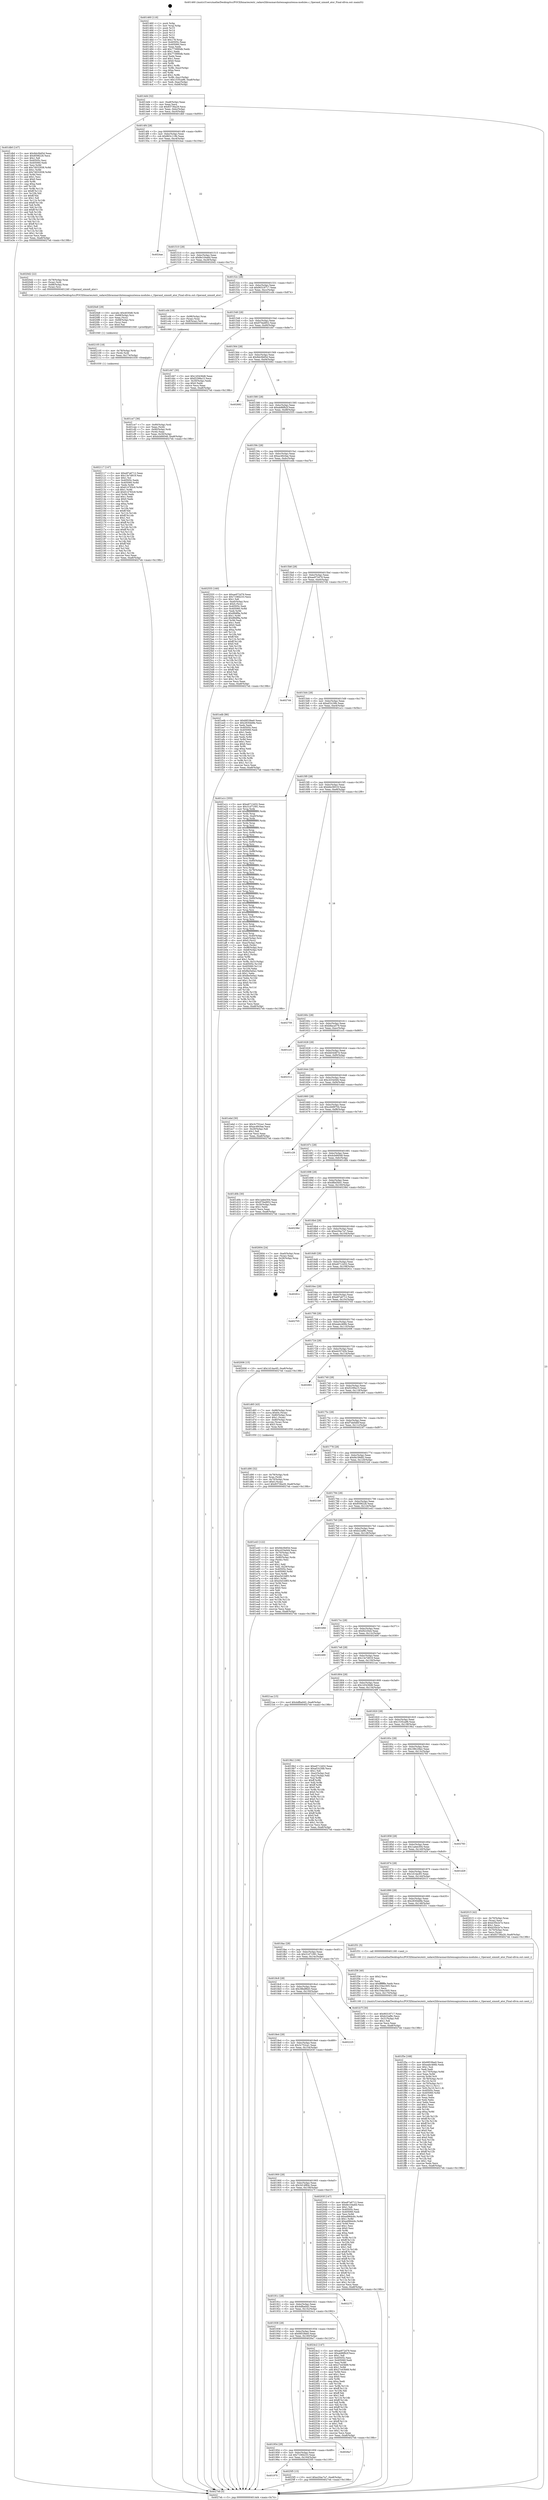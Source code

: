 digraph "0x401460" {
  label = "0x401460 (/mnt/c/Users/mathe/Desktop/tcc/POCII/binaries/extr_radare2librasmarchxtensagnuxtensa-modules.c_Operand_uimm6_ator_Final-ollvm.out::main(0))"
  labelloc = "t"
  node[shape=record]

  Entry [label="",width=0.3,height=0.3,shape=circle,fillcolor=black,style=filled]
  "0x4014d4" [label="{
     0x4014d4 [32]\l
     | [instrs]\l
     &nbsp;&nbsp;0x4014d4 \<+6\>: mov -0xa8(%rbp),%eax\l
     &nbsp;&nbsp;0x4014da \<+2\>: mov %eax,%ecx\l
     &nbsp;&nbsp;0x4014dc \<+6\>: sub $0x83736a29,%ecx\l
     &nbsp;&nbsp;0x4014e2 \<+6\>: mov %eax,-0xbc(%rbp)\l
     &nbsp;&nbsp;0x4014e8 \<+6\>: mov %ecx,-0xc0(%rbp)\l
     &nbsp;&nbsp;0x4014ee \<+6\>: je 0000000000401db0 \<main+0x950\>\l
  }"]
  "0x401db0" [label="{
     0x401db0 [147]\l
     | [instrs]\l
     &nbsp;&nbsp;0x401db0 \<+5\>: mov $0x9dc0b65d,%eax\l
     &nbsp;&nbsp;0x401db5 \<+5\>: mov $0x8598226,%ecx\l
     &nbsp;&nbsp;0x401dba \<+2\>: mov $0x1,%dl\l
     &nbsp;&nbsp;0x401dbc \<+7\>: mov 0x40505c,%esi\l
     &nbsp;&nbsp;0x401dc3 \<+7\>: mov 0x405060,%edi\l
     &nbsp;&nbsp;0x401dca \<+3\>: mov %esi,%r8d\l
     &nbsp;&nbsp;0x401dcd \<+7\>: add $0x7d032938,%r8d\l
     &nbsp;&nbsp;0x401dd4 \<+4\>: sub $0x1,%r8d\l
     &nbsp;&nbsp;0x401dd8 \<+7\>: sub $0x7d032938,%r8d\l
     &nbsp;&nbsp;0x401ddf \<+4\>: imul %r8d,%esi\l
     &nbsp;&nbsp;0x401de3 \<+3\>: and $0x1,%esi\l
     &nbsp;&nbsp;0x401de6 \<+3\>: cmp $0x0,%esi\l
     &nbsp;&nbsp;0x401de9 \<+4\>: sete %r9b\l
     &nbsp;&nbsp;0x401ded \<+3\>: cmp $0xa,%edi\l
     &nbsp;&nbsp;0x401df0 \<+4\>: setl %r10b\l
     &nbsp;&nbsp;0x401df4 \<+3\>: mov %r9b,%r11b\l
     &nbsp;&nbsp;0x401df7 \<+4\>: xor $0xff,%r11b\l
     &nbsp;&nbsp;0x401dfb \<+3\>: mov %r10b,%bl\l
     &nbsp;&nbsp;0x401dfe \<+3\>: xor $0xff,%bl\l
     &nbsp;&nbsp;0x401e01 \<+3\>: xor $0x1,%dl\l
     &nbsp;&nbsp;0x401e04 \<+3\>: mov %r11b,%r14b\l
     &nbsp;&nbsp;0x401e07 \<+4\>: and $0xff,%r14b\l
     &nbsp;&nbsp;0x401e0b \<+3\>: and %dl,%r9b\l
     &nbsp;&nbsp;0x401e0e \<+3\>: mov %bl,%r15b\l
     &nbsp;&nbsp;0x401e11 \<+4\>: and $0xff,%r15b\l
     &nbsp;&nbsp;0x401e15 \<+3\>: and %dl,%r10b\l
     &nbsp;&nbsp;0x401e18 \<+3\>: or %r9b,%r14b\l
     &nbsp;&nbsp;0x401e1b \<+3\>: or %r10b,%r15b\l
     &nbsp;&nbsp;0x401e1e \<+3\>: xor %r15b,%r14b\l
     &nbsp;&nbsp;0x401e21 \<+3\>: or %bl,%r11b\l
     &nbsp;&nbsp;0x401e24 \<+4\>: xor $0xff,%r11b\l
     &nbsp;&nbsp;0x401e28 \<+3\>: or $0x1,%dl\l
     &nbsp;&nbsp;0x401e2b \<+3\>: and %dl,%r11b\l
     &nbsp;&nbsp;0x401e2e \<+3\>: or %r11b,%r14b\l
     &nbsp;&nbsp;0x401e31 \<+4\>: test $0x1,%r14b\l
     &nbsp;&nbsp;0x401e35 \<+3\>: cmovne %ecx,%eax\l
     &nbsp;&nbsp;0x401e38 \<+6\>: mov %eax,-0xa8(%rbp)\l
     &nbsp;&nbsp;0x401e3e \<+5\>: jmp 00000000004027eb \<main+0x138b\>\l
  }"]
  "0x4014f4" [label="{
     0x4014f4 [28]\l
     | [instrs]\l
     &nbsp;&nbsp;0x4014f4 \<+5\>: jmp 00000000004014f9 \<main+0x99\>\l
     &nbsp;&nbsp;0x4014f9 \<+6\>: mov -0xbc(%rbp),%eax\l
     &nbsp;&nbsp;0x4014ff \<+5\>: sub $0x863c119b,%eax\l
     &nbsp;&nbsp;0x401504 \<+6\>: mov %eax,-0xc4(%rbp)\l
     &nbsp;&nbsp;0x40150a \<+6\>: je 00000000004024ae \<main+0x104e\>\l
  }"]
  Exit [label="",width=0.3,height=0.3,shape=circle,fillcolor=black,style=filled,peripheries=2]
  "0x4024ae" [label="{
     0x4024ae\l
  }", style=dashed]
  "0x401510" [label="{
     0x401510 [28]\l
     | [instrs]\l
     &nbsp;&nbsp;0x401510 \<+5\>: jmp 0000000000401515 \<main+0xb5\>\l
     &nbsp;&nbsp;0x401515 \<+6\>: mov -0xbc(%rbp),%eax\l
     &nbsp;&nbsp;0x40151b \<+5\>: sub $0x8e104a6d,%eax\l
     &nbsp;&nbsp;0x401520 \<+6\>: mov %eax,-0xc8(%rbp)\l
     &nbsp;&nbsp;0x401526 \<+6\>: je 00000000004020d2 \<main+0xc72\>\l
  }"]
  "0x401970" [label="{
     0x401970\l
  }", style=dashed]
  "0x4020d2" [label="{
     0x4020d2 [22]\l
     | [instrs]\l
     &nbsp;&nbsp;0x4020d2 \<+4\>: mov -0x78(%rbp),%rax\l
     &nbsp;&nbsp;0x4020d6 \<+3\>: mov (%rax),%rdi\l
     &nbsp;&nbsp;0x4020d9 \<+7\>: mov -0x88(%rbp),%rax\l
     &nbsp;&nbsp;0x4020e0 \<+3\>: mov (%rax),%rsi\l
     &nbsp;&nbsp;0x4020e3 \<+5\>: call 0000000000401240 \<Operand_uimm6_ator\>\l
     | [calls]\l
     &nbsp;&nbsp;0x401240 \{1\} (/mnt/c/Users/mathe/Desktop/tcc/POCII/binaries/extr_radare2librasmarchxtensagnuxtensa-modules.c_Operand_uimm6_ator_Final-ollvm.out::Operand_uimm6_ator)\l
  }"]
  "0x40152c" [label="{
     0x40152c [28]\l
     | [instrs]\l
     &nbsp;&nbsp;0x40152c \<+5\>: jmp 0000000000401531 \<main+0xd1\>\l
     &nbsp;&nbsp;0x401531 \<+6\>: mov -0xbc(%rbp),%eax\l
     &nbsp;&nbsp;0x401537 \<+5\>: sub $0x90318717,%eax\l
     &nbsp;&nbsp;0x40153c \<+6\>: mov %eax,-0xcc(%rbp)\l
     &nbsp;&nbsp;0x401542 \<+6\>: je 0000000000401cd4 \<main+0x874\>\l
  }"]
  "0x4025f5" [label="{
     0x4025f5 [15]\l
     | [instrs]\l
     &nbsp;&nbsp;0x4025f5 \<+10\>: movl $0xe20ac7a7,-0xa8(%rbp)\l
     &nbsp;&nbsp;0x4025ff \<+5\>: jmp 00000000004027eb \<main+0x138b\>\l
  }"]
  "0x401cd4" [label="{
     0x401cd4 [19]\l
     | [instrs]\l
     &nbsp;&nbsp;0x401cd4 \<+7\>: mov -0x98(%rbp),%rax\l
     &nbsp;&nbsp;0x401cdb \<+3\>: mov (%rax),%rax\l
     &nbsp;&nbsp;0x401cde \<+4\>: mov 0x8(%rax),%rdi\l
     &nbsp;&nbsp;0x401ce2 \<+5\>: call 0000000000401060 \<atoi@plt\>\l
     | [calls]\l
     &nbsp;&nbsp;0x401060 \{1\} (unknown)\l
  }"]
  "0x401548" [label="{
     0x401548 [28]\l
     | [instrs]\l
     &nbsp;&nbsp;0x401548 \<+5\>: jmp 000000000040154d \<main+0xed\>\l
     &nbsp;&nbsp;0x40154d \<+6\>: mov -0xbc(%rbp),%eax\l
     &nbsp;&nbsp;0x401553 \<+5\>: sub $0x970ed952,%eax\l
     &nbsp;&nbsp;0x401558 \<+6\>: mov %eax,-0xd0(%rbp)\l
     &nbsp;&nbsp;0x40155e \<+6\>: je 0000000000401d47 \<main+0x8e7\>\l
  }"]
  "0x401954" [label="{
     0x401954 [28]\l
     | [instrs]\l
     &nbsp;&nbsp;0x401954 \<+5\>: jmp 0000000000401959 \<main+0x4f9\>\l
     &nbsp;&nbsp;0x401959 \<+6\>: mov -0xbc(%rbp),%eax\l
     &nbsp;&nbsp;0x40195f \<+5\>: sub $0x71084233,%eax\l
     &nbsp;&nbsp;0x401964 \<+6\>: mov %eax,-0x164(%rbp)\l
     &nbsp;&nbsp;0x40196a \<+6\>: je 00000000004025f5 \<main+0x1195\>\l
  }"]
  "0x401d47" [label="{
     0x401d47 [30]\l
     | [instrs]\l
     &nbsp;&nbsp;0x401d47 \<+5\>: mov $0x145436d6,%eax\l
     &nbsp;&nbsp;0x401d4c \<+5\>: mov $0xf2299a15,%ecx\l
     &nbsp;&nbsp;0x401d51 \<+3\>: mov -0x30(%rbp),%edx\l
     &nbsp;&nbsp;0x401d54 \<+3\>: cmp $0x0,%edx\l
     &nbsp;&nbsp;0x401d57 \<+3\>: cmove %ecx,%eax\l
     &nbsp;&nbsp;0x401d5a \<+6\>: mov %eax,-0xa8(%rbp)\l
     &nbsp;&nbsp;0x401d60 \<+5\>: jmp 00000000004027eb \<main+0x138b\>\l
  }"]
  "0x401564" [label="{
     0x401564 [28]\l
     | [instrs]\l
     &nbsp;&nbsp;0x401564 \<+5\>: jmp 0000000000401569 \<main+0x109\>\l
     &nbsp;&nbsp;0x401569 \<+6\>: mov -0xbc(%rbp),%eax\l
     &nbsp;&nbsp;0x40156f \<+5\>: sub $0x9dc0b65d,%eax\l
     &nbsp;&nbsp;0x401574 \<+6\>: mov %eax,-0xd4(%rbp)\l
     &nbsp;&nbsp;0x40157a \<+6\>: je 0000000000402682 \<main+0x1222\>\l
  }"]
  "0x4026a7" [label="{
     0x4026a7\l
  }", style=dashed]
  "0x402682" [label="{
     0x402682\l
  }", style=dashed]
  "0x401580" [label="{
     0x401580 [28]\l
     | [instrs]\l
     &nbsp;&nbsp;0x401580 \<+5\>: jmp 0000000000401585 \<main+0x125\>\l
     &nbsp;&nbsp;0x401585 \<+6\>: mov -0xbc(%rbp),%eax\l
     &nbsp;&nbsp;0x40158b \<+5\>: sub $0xab86fb2f,%eax\l
     &nbsp;&nbsp;0x401590 \<+6\>: mov %eax,-0xd8(%rbp)\l
     &nbsp;&nbsp;0x401596 \<+6\>: je 0000000000402555 \<main+0x10f5\>\l
  }"]
  "0x401938" [label="{
     0x401938 [28]\l
     | [instrs]\l
     &nbsp;&nbsp;0x401938 \<+5\>: jmp 000000000040193d \<main+0x4dd\>\l
     &nbsp;&nbsp;0x40193d \<+6\>: mov -0xbc(%rbp),%eax\l
     &nbsp;&nbsp;0x401943 \<+5\>: sub $0x6853fee0,%eax\l
     &nbsp;&nbsp;0x401948 \<+6\>: mov %eax,-0x160(%rbp)\l
     &nbsp;&nbsp;0x40194e \<+6\>: je 00000000004026a7 \<main+0x1247\>\l
  }"]
  "0x402555" [label="{
     0x402555 [160]\l
     | [instrs]\l
     &nbsp;&nbsp;0x402555 \<+5\>: mov $0xae972d79,%eax\l
     &nbsp;&nbsp;0x40255a \<+5\>: mov $0x71084233,%ecx\l
     &nbsp;&nbsp;0x40255f \<+2\>: mov $0x1,%dl\l
     &nbsp;&nbsp;0x402561 \<+7\>: mov -0xa0(%rbp),%rsi\l
     &nbsp;&nbsp;0x402568 \<+6\>: movl $0x0,(%rsi)\l
     &nbsp;&nbsp;0x40256e \<+7\>: mov 0x40505c,%edi\l
     &nbsp;&nbsp;0x402575 \<+8\>: mov 0x405060,%r8d\l
     &nbsp;&nbsp;0x40257d \<+3\>: mov %edi,%r9d\l
     &nbsp;&nbsp;0x402580 \<+7\>: sub $0x89df9a,%r9d\l
     &nbsp;&nbsp;0x402587 \<+4\>: sub $0x1,%r9d\l
     &nbsp;&nbsp;0x40258b \<+7\>: add $0x89df9a,%r9d\l
     &nbsp;&nbsp;0x402592 \<+4\>: imul %r9d,%edi\l
     &nbsp;&nbsp;0x402596 \<+3\>: and $0x1,%edi\l
     &nbsp;&nbsp;0x402599 \<+3\>: cmp $0x0,%edi\l
     &nbsp;&nbsp;0x40259c \<+4\>: sete %r10b\l
     &nbsp;&nbsp;0x4025a0 \<+4\>: cmp $0xa,%r8d\l
     &nbsp;&nbsp;0x4025a4 \<+4\>: setl %r11b\l
     &nbsp;&nbsp;0x4025a8 \<+3\>: mov %r10b,%bl\l
     &nbsp;&nbsp;0x4025ab \<+3\>: xor $0xff,%bl\l
     &nbsp;&nbsp;0x4025ae \<+3\>: mov %r11b,%r14b\l
     &nbsp;&nbsp;0x4025b1 \<+4\>: xor $0xff,%r14b\l
     &nbsp;&nbsp;0x4025b5 \<+3\>: xor $0x0,%dl\l
     &nbsp;&nbsp;0x4025b8 \<+3\>: mov %bl,%r15b\l
     &nbsp;&nbsp;0x4025bb \<+4\>: and $0x0,%r15b\l
     &nbsp;&nbsp;0x4025bf \<+3\>: and %dl,%r10b\l
     &nbsp;&nbsp;0x4025c2 \<+3\>: mov %r14b,%r12b\l
     &nbsp;&nbsp;0x4025c5 \<+4\>: and $0x0,%r12b\l
     &nbsp;&nbsp;0x4025c9 \<+3\>: and %dl,%r11b\l
     &nbsp;&nbsp;0x4025cc \<+3\>: or %r10b,%r15b\l
     &nbsp;&nbsp;0x4025cf \<+3\>: or %r11b,%r12b\l
     &nbsp;&nbsp;0x4025d2 \<+3\>: xor %r12b,%r15b\l
     &nbsp;&nbsp;0x4025d5 \<+3\>: or %r14b,%bl\l
     &nbsp;&nbsp;0x4025d8 \<+3\>: xor $0xff,%bl\l
     &nbsp;&nbsp;0x4025db \<+3\>: or $0x0,%dl\l
     &nbsp;&nbsp;0x4025de \<+2\>: and %dl,%bl\l
     &nbsp;&nbsp;0x4025e0 \<+3\>: or %bl,%r15b\l
     &nbsp;&nbsp;0x4025e3 \<+4\>: test $0x1,%r15b\l
     &nbsp;&nbsp;0x4025e7 \<+3\>: cmovne %ecx,%eax\l
     &nbsp;&nbsp;0x4025ea \<+6\>: mov %eax,-0xa8(%rbp)\l
     &nbsp;&nbsp;0x4025f0 \<+5\>: jmp 00000000004027eb \<main+0x138b\>\l
  }"]
  "0x40159c" [label="{
     0x40159c [28]\l
     | [instrs]\l
     &nbsp;&nbsp;0x40159c \<+5\>: jmp 00000000004015a1 \<main+0x141\>\l
     &nbsp;&nbsp;0x4015a1 \<+6\>: mov -0xbc(%rbp),%eax\l
     &nbsp;&nbsp;0x4015a7 \<+5\>: sub $0xac49c0ae,%eax\l
     &nbsp;&nbsp;0x4015ac \<+6\>: mov %eax,-0xdc(%rbp)\l
     &nbsp;&nbsp;0x4015b2 \<+6\>: je 0000000000401edb \<main+0xa7b\>\l
  }"]
  "0x4024c2" [label="{
     0x4024c2 [147]\l
     | [instrs]\l
     &nbsp;&nbsp;0x4024c2 \<+5\>: mov $0xae972d79,%eax\l
     &nbsp;&nbsp;0x4024c7 \<+5\>: mov $0xab86fb2f,%ecx\l
     &nbsp;&nbsp;0x4024cc \<+2\>: mov $0x1,%dl\l
     &nbsp;&nbsp;0x4024ce \<+7\>: mov 0x40505c,%esi\l
     &nbsp;&nbsp;0x4024d5 \<+7\>: mov 0x405060,%edi\l
     &nbsp;&nbsp;0x4024dc \<+3\>: mov %esi,%r8d\l
     &nbsp;&nbsp;0x4024df \<+7\>: sub $0x27e43b68,%r8d\l
     &nbsp;&nbsp;0x4024e6 \<+4\>: sub $0x1,%r8d\l
     &nbsp;&nbsp;0x4024ea \<+7\>: add $0x27e43b68,%r8d\l
     &nbsp;&nbsp;0x4024f1 \<+4\>: imul %r8d,%esi\l
     &nbsp;&nbsp;0x4024f5 \<+3\>: and $0x1,%esi\l
     &nbsp;&nbsp;0x4024f8 \<+3\>: cmp $0x0,%esi\l
     &nbsp;&nbsp;0x4024fb \<+4\>: sete %r9b\l
     &nbsp;&nbsp;0x4024ff \<+3\>: cmp $0xa,%edi\l
     &nbsp;&nbsp;0x402502 \<+4\>: setl %r10b\l
     &nbsp;&nbsp;0x402506 \<+3\>: mov %r9b,%r11b\l
     &nbsp;&nbsp;0x402509 \<+4\>: xor $0xff,%r11b\l
     &nbsp;&nbsp;0x40250d \<+3\>: mov %r10b,%bl\l
     &nbsp;&nbsp;0x402510 \<+3\>: xor $0xff,%bl\l
     &nbsp;&nbsp;0x402513 \<+3\>: xor $0x1,%dl\l
     &nbsp;&nbsp;0x402516 \<+3\>: mov %r11b,%r14b\l
     &nbsp;&nbsp;0x402519 \<+4\>: and $0xff,%r14b\l
     &nbsp;&nbsp;0x40251d \<+3\>: and %dl,%r9b\l
     &nbsp;&nbsp;0x402520 \<+3\>: mov %bl,%r15b\l
     &nbsp;&nbsp;0x402523 \<+4\>: and $0xff,%r15b\l
     &nbsp;&nbsp;0x402527 \<+3\>: and %dl,%r10b\l
     &nbsp;&nbsp;0x40252a \<+3\>: or %r9b,%r14b\l
     &nbsp;&nbsp;0x40252d \<+3\>: or %r10b,%r15b\l
     &nbsp;&nbsp;0x402530 \<+3\>: xor %r15b,%r14b\l
     &nbsp;&nbsp;0x402533 \<+3\>: or %bl,%r11b\l
     &nbsp;&nbsp;0x402536 \<+4\>: xor $0xff,%r11b\l
     &nbsp;&nbsp;0x40253a \<+3\>: or $0x1,%dl\l
     &nbsp;&nbsp;0x40253d \<+3\>: and %dl,%r11b\l
     &nbsp;&nbsp;0x402540 \<+3\>: or %r11b,%r14b\l
     &nbsp;&nbsp;0x402543 \<+4\>: test $0x1,%r14b\l
     &nbsp;&nbsp;0x402547 \<+3\>: cmovne %ecx,%eax\l
     &nbsp;&nbsp;0x40254a \<+6\>: mov %eax,-0xa8(%rbp)\l
     &nbsp;&nbsp;0x402550 \<+5\>: jmp 00000000004027eb \<main+0x138b\>\l
  }"]
  "0x401edb" [label="{
     0x401edb [86]\l
     | [instrs]\l
     &nbsp;&nbsp;0x401edb \<+5\>: mov $0x6853fee0,%eax\l
     &nbsp;&nbsp;0x401ee0 \<+5\>: mov $0x2830dd9e,%ecx\l
     &nbsp;&nbsp;0x401ee5 \<+2\>: xor %edx,%edx\l
     &nbsp;&nbsp;0x401ee7 \<+7\>: mov 0x40505c,%esi\l
     &nbsp;&nbsp;0x401eee \<+7\>: mov 0x405060,%edi\l
     &nbsp;&nbsp;0x401ef5 \<+3\>: sub $0x1,%edx\l
     &nbsp;&nbsp;0x401ef8 \<+3\>: mov %esi,%r8d\l
     &nbsp;&nbsp;0x401efb \<+3\>: add %edx,%r8d\l
     &nbsp;&nbsp;0x401efe \<+4\>: imul %r8d,%esi\l
     &nbsp;&nbsp;0x401f02 \<+3\>: and $0x1,%esi\l
     &nbsp;&nbsp;0x401f05 \<+3\>: cmp $0x0,%esi\l
     &nbsp;&nbsp;0x401f08 \<+4\>: sete %r9b\l
     &nbsp;&nbsp;0x401f0c \<+3\>: cmp $0xa,%edi\l
     &nbsp;&nbsp;0x401f0f \<+4\>: setl %r10b\l
     &nbsp;&nbsp;0x401f13 \<+3\>: mov %r9b,%r11b\l
     &nbsp;&nbsp;0x401f16 \<+3\>: and %r10b,%r11b\l
     &nbsp;&nbsp;0x401f19 \<+3\>: xor %r10b,%r9b\l
     &nbsp;&nbsp;0x401f1c \<+3\>: or %r9b,%r11b\l
     &nbsp;&nbsp;0x401f1f \<+4\>: test $0x1,%r11b\l
     &nbsp;&nbsp;0x401f23 \<+3\>: cmovne %ecx,%eax\l
     &nbsp;&nbsp;0x401f26 \<+6\>: mov %eax,-0xa8(%rbp)\l
     &nbsp;&nbsp;0x401f2c \<+5\>: jmp 00000000004027eb \<main+0x138b\>\l
  }"]
  "0x4015b8" [label="{
     0x4015b8 [28]\l
     | [instrs]\l
     &nbsp;&nbsp;0x4015b8 \<+5\>: jmp 00000000004015bd \<main+0x15d\>\l
     &nbsp;&nbsp;0x4015bd \<+6\>: mov -0xbc(%rbp),%eax\l
     &nbsp;&nbsp;0x4015c3 \<+5\>: sub $0xae972d79,%eax\l
     &nbsp;&nbsp;0x4015c8 \<+6\>: mov %eax,-0xe0(%rbp)\l
     &nbsp;&nbsp;0x4015ce \<+6\>: je 00000000004027d4 \<main+0x1374\>\l
  }"]
  "0x40191c" [label="{
     0x40191c [28]\l
     | [instrs]\l
     &nbsp;&nbsp;0x40191c \<+5\>: jmp 0000000000401921 \<main+0x4c1\>\l
     &nbsp;&nbsp;0x401921 \<+6\>: mov -0xbc(%rbp),%eax\l
     &nbsp;&nbsp;0x401927 \<+5\>: sub $0x4dfba0d2,%eax\l
     &nbsp;&nbsp;0x40192c \<+6\>: mov %eax,-0x15c(%rbp)\l
     &nbsp;&nbsp;0x401932 \<+6\>: je 00000000004024c2 \<main+0x1062\>\l
  }"]
  "0x4027d4" [label="{
     0x4027d4\l
  }", style=dashed]
  "0x4015d4" [label="{
     0x4015d4 [28]\l
     | [instrs]\l
     &nbsp;&nbsp;0x4015d4 \<+5\>: jmp 00000000004015d9 \<main+0x179\>\l
     &nbsp;&nbsp;0x4015d9 \<+6\>: mov -0xbc(%rbp),%eax\l
     &nbsp;&nbsp;0x4015df \<+5\>: sub $0xaf1b1fdb,%eax\l
     &nbsp;&nbsp;0x4015e4 \<+6\>: mov %eax,-0xe4(%rbp)\l
     &nbsp;&nbsp;0x4015ea \<+6\>: je 0000000000401a1c \<main+0x5bc\>\l
  }"]
  "0x40227f" [label="{
     0x40227f\l
  }", style=dashed]
  "0x401a1c" [label="{
     0x401a1c [355]\l
     | [instrs]\l
     &nbsp;&nbsp;0x401a1c \<+5\>: mov $0xe6712d32,%eax\l
     &nbsp;&nbsp;0x401a21 \<+5\>: mov $0x31d71091,%ecx\l
     &nbsp;&nbsp;0x401a26 \<+3\>: mov %rsp,%rdx\l
     &nbsp;&nbsp;0x401a29 \<+4\>: add $0xfffffffffffffff0,%rdx\l
     &nbsp;&nbsp;0x401a2d \<+3\>: mov %rdx,%rsp\l
     &nbsp;&nbsp;0x401a30 \<+7\>: mov %rdx,-0xa0(%rbp)\l
     &nbsp;&nbsp;0x401a37 \<+3\>: mov %rsp,%rdx\l
     &nbsp;&nbsp;0x401a3a \<+4\>: add $0xfffffffffffffff0,%rdx\l
     &nbsp;&nbsp;0x401a3e \<+3\>: mov %rdx,%rsp\l
     &nbsp;&nbsp;0x401a41 \<+3\>: mov %rsp,%rsi\l
     &nbsp;&nbsp;0x401a44 \<+4\>: add $0xfffffffffffffff0,%rsi\l
     &nbsp;&nbsp;0x401a48 \<+3\>: mov %rsi,%rsp\l
     &nbsp;&nbsp;0x401a4b \<+7\>: mov %rsi,-0x98(%rbp)\l
     &nbsp;&nbsp;0x401a52 \<+3\>: mov %rsp,%rsi\l
     &nbsp;&nbsp;0x401a55 \<+4\>: add $0xfffffffffffffff0,%rsi\l
     &nbsp;&nbsp;0x401a59 \<+3\>: mov %rsi,%rsp\l
     &nbsp;&nbsp;0x401a5c \<+7\>: mov %rsi,-0x90(%rbp)\l
     &nbsp;&nbsp;0x401a63 \<+3\>: mov %rsp,%rsi\l
     &nbsp;&nbsp;0x401a66 \<+4\>: add $0xfffffffffffffff0,%rsi\l
     &nbsp;&nbsp;0x401a6a \<+3\>: mov %rsi,%rsp\l
     &nbsp;&nbsp;0x401a6d \<+7\>: mov %rsi,-0x88(%rbp)\l
     &nbsp;&nbsp;0x401a74 \<+3\>: mov %rsp,%rsi\l
     &nbsp;&nbsp;0x401a77 \<+4\>: add $0xfffffffffffffff0,%rsi\l
     &nbsp;&nbsp;0x401a7b \<+3\>: mov %rsi,%rsp\l
     &nbsp;&nbsp;0x401a7e \<+4\>: mov %rsi,-0x80(%rbp)\l
     &nbsp;&nbsp;0x401a82 \<+3\>: mov %rsp,%rsi\l
     &nbsp;&nbsp;0x401a85 \<+4\>: add $0xfffffffffffffff0,%rsi\l
     &nbsp;&nbsp;0x401a89 \<+3\>: mov %rsi,%rsp\l
     &nbsp;&nbsp;0x401a8c \<+4\>: mov %rsi,-0x78(%rbp)\l
     &nbsp;&nbsp;0x401a90 \<+3\>: mov %rsp,%rsi\l
     &nbsp;&nbsp;0x401a93 \<+4\>: add $0xfffffffffffffff0,%rsi\l
     &nbsp;&nbsp;0x401a97 \<+3\>: mov %rsi,%rsp\l
     &nbsp;&nbsp;0x401a9a \<+4\>: mov %rsi,-0x70(%rbp)\l
     &nbsp;&nbsp;0x401a9e \<+3\>: mov %rsp,%rsi\l
     &nbsp;&nbsp;0x401aa1 \<+4\>: add $0xfffffffffffffff0,%rsi\l
     &nbsp;&nbsp;0x401aa5 \<+3\>: mov %rsi,%rsp\l
     &nbsp;&nbsp;0x401aa8 \<+4\>: mov %rsi,-0x68(%rbp)\l
     &nbsp;&nbsp;0x401aac \<+3\>: mov %rsp,%rsi\l
     &nbsp;&nbsp;0x401aaf \<+4\>: add $0xfffffffffffffff0,%rsi\l
     &nbsp;&nbsp;0x401ab3 \<+3\>: mov %rsi,%rsp\l
     &nbsp;&nbsp;0x401ab6 \<+4\>: mov %rsi,-0x60(%rbp)\l
     &nbsp;&nbsp;0x401aba \<+3\>: mov %rsp,%rsi\l
     &nbsp;&nbsp;0x401abd \<+4\>: add $0xfffffffffffffff0,%rsi\l
     &nbsp;&nbsp;0x401ac1 \<+3\>: mov %rsi,%rsp\l
     &nbsp;&nbsp;0x401ac4 \<+4\>: mov %rsi,-0x58(%rbp)\l
     &nbsp;&nbsp;0x401ac8 \<+3\>: mov %rsp,%rsi\l
     &nbsp;&nbsp;0x401acb \<+4\>: add $0xfffffffffffffff0,%rsi\l
     &nbsp;&nbsp;0x401acf \<+3\>: mov %rsi,%rsp\l
     &nbsp;&nbsp;0x401ad2 \<+4\>: mov %rsi,-0x50(%rbp)\l
     &nbsp;&nbsp;0x401ad6 \<+3\>: mov %rsp,%rsi\l
     &nbsp;&nbsp;0x401ad9 \<+4\>: add $0xfffffffffffffff0,%rsi\l
     &nbsp;&nbsp;0x401add \<+3\>: mov %rsi,%rsp\l
     &nbsp;&nbsp;0x401ae0 \<+4\>: mov %rsi,-0x48(%rbp)\l
     &nbsp;&nbsp;0x401ae4 \<+3\>: mov %rsp,%rsi\l
     &nbsp;&nbsp;0x401ae7 \<+4\>: add $0xfffffffffffffff0,%rsi\l
     &nbsp;&nbsp;0x401aeb \<+3\>: mov %rsi,%rsp\l
     &nbsp;&nbsp;0x401aee \<+4\>: mov %rsi,-0x40(%rbp)\l
     &nbsp;&nbsp;0x401af2 \<+7\>: mov -0xa0(%rbp),%rsi\l
     &nbsp;&nbsp;0x401af9 \<+6\>: movl $0x0,(%rsi)\l
     &nbsp;&nbsp;0x401aff \<+6\>: mov -0xac(%rbp),%edi\l
     &nbsp;&nbsp;0x401b05 \<+2\>: mov %edi,(%rdx)\l
     &nbsp;&nbsp;0x401b07 \<+7\>: mov -0x98(%rbp),%rsi\l
     &nbsp;&nbsp;0x401b0e \<+7\>: mov -0xb8(%rbp),%r8\l
     &nbsp;&nbsp;0x401b15 \<+3\>: mov %r8,(%rsi)\l
     &nbsp;&nbsp;0x401b18 \<+3\>: cmpl $0x2,(%rdx)\l
     &nbsp;&nbsp;0x401b1b \<+4\>: setne %r9b\l
     &nbsp;&nbsp;0x401b1f \<+4\>: and $0x1,%r9b\l
     &nbsp;&nbsp;0x401b23 \<+4\>: mov %r9b,-0x31(%rbp)\l
     &nbsp;&nbsp;0x401b27 \<+8\>: mov 0x40505c,%r10d\l
     &nbsp;&nbsp;0x401b2f \<+8\>: mov 0x405060,%r11d\l
     &nbsp;&nbsp;0x401b37 \<+3\>: mov %r10d,%ebx\l
     &nbsp;&nbsp;0x401b3a \<+6\>: sub $0xfbe5e0a2,%ebx\l
     &nbsp;&nbsp;0x401b40 \<+3\>: sub $0x1,%ebx\l
     &nbsp;&nbsp;0x401b43 \<+6\>: add $0xfbe5e0a2,%ebx\l
     &nbsp;&nbsp;0x401b49 \<+4\>: imul %ebx,%r10d\l
     &nbsp;&nbsp;0x401b4d \<+4\>: and $0x1,%r10d\l
     &nbsp;&nbsp;0x401b51 \<+4\>: cmp $0x0,%r10d\l
     &nbsp;&nbsp;0x401b55 \<+4\>: sete %r9b\l
     &nbsp;&nbsp;0x401b59 \<+4\>: cmp $0xa,%r11d\l
     &nbsp;&nbsp;0x401b5d \<+4\>: setl %r14b\l
     &nbsp;&nbsp;0x401b61 \<+3\>: mov %r9b,%r15b\l
     &nbsp;&nbsp;0x401b64 \<+3\>: and %r14b,%r15b\l
     &nbsp;&nbsp;0x401b67 \<+3\>: xor %r14b,%r9b\l
     &nbsp;&nbsp;0x401b6a \<+3\>: or %r9b,%r15b\l
     &nbsp;&nbsp;0x401b6d \<+4\>: test $0x1,%r15b\l
     &nbsp;&nbsp;0x401b71 \<+3\>: cmovne %ecx,%eax\l
     &nbsp;&nbsp;0x401b74 \<+6\>: mov %eax,-0xa8(%rbp)\l
     &nbsp;&nbsp;0x401b7a \<+5\>: jmp 00000000004027eb \<main+0x138b\>\l
  }"]
  "0x4015f0" [label="{
     0x4015f0 [28]\l
     | [instrs]\l
     &nbsp;&nbsp;0x4015f0 \<+5\>: jmp 00000000004015f5 \<main+0x195\>\l
     &nbsp;&nbsp;0x4015f5 \<+6\>: mov -0xbc(%rbp),%eax\l
     &nbsp;&nbsp;0x4015fb \<+5\>: sub $0xb6e36019,%eax\l
     &nbsp;&nbsp;0x401600 \<+6\>: mov %eax,-0xe8(%rbp)\l
     &nbsp;&nbsp;0x401606 \<+6\>: je 0000000000402759 \<main+0x12f9\>\l
  }"]
  "0x402117" [label="{
     0x402117 [147]\l
     | [instrs]\l
     &nbsp;&nbsp;0x402117 \<+5\>: mov $0xe87a6712,%eax\l
     &nbsp;&nbsp;0x40211c \<+5\>: mov $0x13e7d919,%esi\l
     &nbsp;&nbsp;0x402121 \<+2\>: mov $0x1,%cl\l
     &nbsp;&nbsp;0x402123 \<+7\>: mov 0x40505c,%edx\l
     &nbsp;&nbsp;0x40212a \<+8\>: mov 0x405060,%r8d\l
     &nbsp;&nbsp;0x402132 \<+3\>: mov %edx,%r9d\l
     &nbsp;&nbsp;0x402135 \<+7\>: sub $0x614783c9,%r9d\l
     &nbsp;&nbsp;0x40213c \<+4\>: sub $0x1,%r9d\l
     &nbsp;&nbsp;0x402140 \<+7\>: add $0x614783c9,%r9d\l
     &nbsp;&nbsp;0x402147 \<+4\>: imul %r9d,%edx\l
     &nbsp;&nbsp;0x40214b \<+3\>: and $0x1,%edx\l
     &nbsp;&nbsp;0x40214e \<+3\>: cmp $0x0,%edx\l
     &nbsp;&nbsp;0x402151 \<+4\>: sete %r10b\l
     &nbsp;&nbsp;0x402155 \<+4\>: cmp $0xa,%r8d\l
     &nbsp;&nbsp;0x402159 \<+4\>: setl %r11b\l
     &nbsp;&nbsp;0x40215d \<+3\>: mov %r10b,%bl\l
     &nbsp;&nbsp;0x402160 \<+3\>: xor $0xff,%bl\l
     &nbsp;&nbsp;0x402163 \<+3\>: mov %r11b,%r14b\l
     &nbsp;&nbsp;0x402166 \<+4\>: xor $0xff,%r14b\l
     &nbsp;&nbsp;0x40216a \<+3\>: xor $0x1,%cl\l
     &nbsp;&nbsp;0x40216d \<+3\>: mov %bl,%r15b\l
     &nbsp;&nbsp;0x402170 \<+4\>: and $0xff,%r15b\l
     &nbsp;&nbsp;0x402174 \<+3\>: and %cl,%r10b\l
     &nbsp;&nbsp;0x402177 \<+3\>: mov %r14b,%r12b\l
     &nbsp;&nbsp;0x40217a \<+4\>: and $0xff,%r12b\l
     &nbsp;&nbsp;0x40217e \<+3\>: and %cl,%r11b\l
     &nbsp;&nbsp;0x402181 \<+3\>: or %r10b,%r15b\l
     &nbsp;&nbsp;0x402184 \<+3\>: or %r11b,%r12b\l
     &nbsp;&nbsp;0x402187 \<+3\>: xor %r12b,%r15b\l
     &nbsp;&nbsp;0x40218a \<+3\>: or %r14b,%bl\l
     &nbsp;&nbsp;0x40218d \<+3\>: xor $0xff,%bl\l
     &nbsp;&nbsp;0x402190 \<+3\>: or $0x1,%cl\l
     &nbsp;&nbsp;0x402193 \<+2\>: and %cl,%bl\l
     &nbsp;&nbsp;0x402195 \<+3\>: or %bl,%r15b\l
     &nbsp;&nbsp;0x402198 \<+4\>: test $0x1,%r15b\l
     &nbsp;&nbsp;0x40219c \<+3\>: cmovne %esi,%eax\l
     &nbsp;&nbsp;0x40219f \<+6\>: mov %eax,-0xa8(%rbp)\l
     &nbsp;&nbsp;0x4021a5 \<+5\>: jmp 00000000004027eb \<main+0x138b\>\l
  }"]
  "0x402759" [label="{
     0x402759\l
  }", style=dashed]
  "0x40160c" [label="{
     0x40160c [28]\l
     | [instrs]\l
     &nbsp;&nbsp;0x40160c \<+5\>: jmp 0000000000401611 \<main+0x1b1\>\l
     &nbsp;&nbsp;0x401611 \<+6\>: mov -0xbc(%rbp),%eax\l
     &nbsp;&nbsp;0x401617 \<+5\>: sub $0xb8aca579,%eax\l
     &nbsp;&nbsp;0x40161c \<+6\>: mov %eax,-0xec(%rbp)\l
     &nbsp;&nbsp;0x401622 \<+6\>: je 0000000000401cc5 \<main+0x865\>\l
  }"]
  "0x402105" [label="{
     0x402105 [18]\l
     | [instrs]\l
     &nbsp;&nbsp;0x402105 \<+4\>: mov -0x78(%rbp),%rdi\l
     &nbsp;&nbsp;0x402109 \<+3\>: mov (%rdi),%rdi\l
     &nbsp;&nbsp;0x40210c \<+6\>: mov %eax,-0x174(%rbp)\l
     &nbsp;&nbsp;0x402112 \<+5\>: call 0000000000401030 \<free@plt\>\l
     | [calls]\l
     &nbsp;&nbsp;0x401030 \{1\} (unknown)\l
  }"]
  "0x401cc5" [label="{
     0x401cc5\l
  }", style=dashed]
  "0x401628" [label="{
     0x401628 [28]\l
     | [instrs]\l
     &nbsp;&nbsp;0x401628 \<+5\>: jmp 000000000040162d \<main+0x1cd\>\l
     &nbsp;&nbsp;0x40162d \<+6\>: mov -0xbc(%rbp),%eax\l
     &nbsp;&nbsp;0x401633 \<+5\>: sub $0xbb54467d,%eax\l
     &nbsp;&nbsp;0x401638 \<+6\>: mov %eax,-0xf0(%rbp)\l
     &nbsp;&nbsp;0x40163e \<+6\>: je 0000000000402312 \<main+0xeb2\>\l
  }"]
  "0x4020e8" [label="{
     0x4020e8 [29]\l
     | [instrs]\l
     &nbsp;&nbsp;0x4020e8 \<+10\>: movabs $0x4030d6,%rdi\l
     &nbsp;&nbsp;0x4020f2 \<+4\>: mov -0x68(%rbp),%rsi\l
     &nbsp;&nbsp;0x4020f6 \<+2\>: mov %eax,(%rsi)\l
     &nbsp;&nbsp;0x4020f8 \<+4\>: mov -0x68(%rbp),%rsi\l
     &nbsp;&nbsp;0x4020fc \<+2\>: mov (%rsi),%esi\l
     &nbsp;&nbsp;0x4020fe \<+2\>: mov $0x0,%al\l
     &nbsp;&nbsp;0x402100 \<+5\>: call 0000000000401040 \<printf@plt\>\l
     | [calls]\l
     &nbsp;&nbsp;0x401040 \{1\} (unknown)\l
  }"]
  "0x402312" [label="{
     0x402312\l
  }", style=dashed]
  "0x401644" [label="{
     0x401644 [28]\l
     | [instrs]\l
     &nbsp;&nbsp;0x401644 \<+5\>: jmp 0000000000401649 \<main+0x1e9\>\l
     &nbsp;&nbsp;0x401649 \<+6\>: mov -0xbc(%rbp),%eax\l
     &nbsp;&nbsp;0x40164f \<+5\>: sub $0xc433e0d4,%eax\l
     &nbsp;&nbsp;0x401654 \<+6\>: mov %eax,-0xf4(%rbp)\l
     &nbsp;&nbsp;0x40165a \<+6\>: je 0000000000401ebd \<main+0xa5d\>\l
  }"]
  "0x401900" [label="{
     0x401900 [28]\l
     | [instrs]\l
     &nbsp;&nbsp;0x401900 \<+5\>: jmp 0000000000401905 \<main+0x4a5\>\l
     &nbsp;&nbsp;0x401905 \<+6\>: mov -0xbc(%rbp),%eax\l
     &nbsp;&nbsp;0x40190b \<+5\>: sub $0x3d14f84c,%eax\l
     &nbsp;&nbsp;0x401910 \<+6\>: mov %eax,-0x158(%rbp)\l
     &nbsp;&nbsp;0x401916 \<+6\>: je 000000000040227f \<main+0xe1f\>\l
  }"]
  "0x401ebd" [label="{
     0x401ebd [30]\l
     | [instrs]\l
     &nbsp;&nbsp;0x401ebd \<+5\>: mov $0x3c752ca1,%eax\l
     &nbsp;&nbsp;0x401ec2 \<+5\>: mov $0xac49c0ae,%ecx\l
     &nbsp;&nbsp;0x401ec7 \<+3\>: mov -0x29(%rbp),%dl\l
     &nbsp;&nbsp;0x401eca \<+3\>: test $0x1,%dl\l
     &nbsp;&nbsp;0x401ecd \<+3\>: cmovne %ecx,%eax\l
     &nbsp;&nbsp;0x401ed0 \<+6\>: mov %eax,-0xa8(%rbp)\l
     &nbsp;&nbsp;0x401ed6 \<+5\>: jmp 00000000004027eb \<main+0x138b\>\l
  }"]
  "0x401660" [label="{
     0x401660 [28]\l
     | [instrs]\l
     &nbsp;&nbsp;0x401660 \<+5\>: jmp 0000000000401665 \<main+0x205\>\l
     &nbsp;&nbsp;0x401665 \<+6\>: mov -0xbc(%rbp),%eax\l
     &nbsp;&nbsp;0x40166b \<+5\>: sub $0xcd499704,%eax\l
     &nbsp;&nbsp;0x401670 \<+6\>: mov %eax,-0xf8(%rbp)\l
     &nbsp;&nbsp;0x401676 \<+6\>: je 0000000000401c26 \<main+0x7c6\>\l
  }"]
  "0x40203f" [label="{
     0x40203f [147]\l
     | [instrs]\l
     &nbsp;&nbsp;0x40203f \<+5\>: mov $0xe87a6712,%eax\l
     &nbsp;&nbsp;0x402044 \<+5\>: mov $0x8e104a6d,%ecx\l
     &nbsp;&nbsp;0x402049 \<+2\>: mov $0x1,%dl\l
     &nbsp;&nbsp;0x40204b \<+7\>: mov 0x40505c,%esi\l
     &nbsp;&nbsp;0x402052 \<+7\>: mov 0x405060,%edi\l
     &nbsp;&nbsp;0x402059 \<+3\>: mov %esi,%r8d\l
     &nbsp;&nbsp;0x40205c \<+7\>: sub $0xed96dc6c,%r8d\l
     &nbsp;&nbsp;0x402063 \<+4\>: sub $0x1,%r8d\l
     &nbsp;&nbsp;0x402067 \<+7\>: add $0xed96dc6c,%r8d\l
     &nbsp;&nbsp;0x40206e \<+4\>: imul %r8d,%esi\l
     &nbsp;&nbsp;0x402072 \<+3\>: and $0x1,%esi\l
     &nbsp;&nbsp;0x402075 \<+3\>: cmp $0x0,%esi\l
     &nbsp;&nbsp;0x402078 \<+4\>: sete %r9b\l
     &nbsp;&nbsp;0x40207c \<+3\>: cmp $0xa,%edi\l
     &nbsp;&nbsp;0x40207f \<+4\>: setl %r10b\l
     &nbsp;&nbsp;0x402083 \<+3\>: mov %r9b,%r11b\l
     &nbsp;&nbsp;0x402086 \<+4\>: xor $0xff,%r11b\l
     &nbsp;&nbsp;0x40208a \<+3\>: mov %r10b,%bl\l
     &nbsp;&nbsp;0x40208d \<+3\>: xor $0xff,%bl\l
     &nbsp;&nbsp;0x402090 \<+3\>: xor $0x1,%dl\l
     &nbsp;&nbsp;0x402093 \<+3\>: mov %r11b,%r14b\l
     &nbsp;&nbsp;0x402096 \<+4\>: and $0xff,%r14b\l
     &nbsp;&nbsp;0x40209a \<+3\>: and %dl,%r9b\l
     &nbsp;&nbsp;0x40209d \<+3\>: mov %bl,%r15b\l
     &nbsp;&nbsp;0x4020a0 \<+4\>: and $0xff,%r15b\l
     &nbsp;&nbsp;0x4020a4 \<+3\>: and %dl,%r10b\l
     &nbsp;&nbsp;0x4020a7 \<+3\>: or %r9b,%r14b\l
     &nbsp;&nbsp;0x4020aa \<+3\>: or %r10b,%r15b\l
     &nbsp;&nbsp;0x4020ad \<+3\>: xor %r15b,%r14b\l
     &nbsp;&nbsp;0x4020b0 \<+3\>: or %bl,%r11b\l
     &nbsp;&nbsp;0x4020b3 \<+4\>: xor $0xff,%r11b\l
     &nbsp;&nbsp;0x4020b7 \<+3\>: or $0x1,%dl\l
     &nbsp;&nbsp;0x4020ba \<+3\>: and %dl,%r11b\l
     &nbsp;&nbsp;0x4020bd \<+3\>: or %r11b,%r14b\l
     &nbsp;&nbsp;0x4020c0 \<+4\>: test $0x1,%r14b\l
     &nbsp;&nbsp;0x4020c4 \<+3\>: cmovne %ecx,%eax\l
     &nbsp;&nbsp;0x4020c7 \<+6\>: mov %eax,-0xa8(%rbp)\l
     &nbsp;&nbsp;0x4020cd \<+5\>: jmp 00000000004027eb \<main+0x138b\>\l
  }"]
  "0x401c26" [label="{
     0x401c26\l
  }", style=dashed]
  "0x40167c" [label="{
     0x40167c [28]\l
     | [instrs]\l
     &nbsp;&nbsp;0x40167c \<+5\>: jmp 0000000000401681 \<main+0x221\>\l
     &nbsp;&nbsp;0x401681 \<+6\>: mov -0xbc(%rbp),%eax\l
     &nbsp;&nbsp;0x401687 \<+5\>: sub $0xdcb66048,%eax\l
     &nbsp;&nbsp;0x40168c \<+6\>: mov %eax,-0xfc(%rbp)\l
     &nbsp;&nbsp;0x401692 \<+6\>: je 0000000000401d0b \<main+0x8ab\>\l
  }"]
  "0x4018e4" [label="{
     0x4018e4 [28]\l
     | [instrs]\l
     &nbsp;&nbsp;0x4018e4 \<+5\>: jmp 00000000004018e9 \<main+0x489\>\l
     &nbsp;&nbsp;0x4018e9 \<+6\>: mov -0xbc(%rbp),%eax\l
     &nbsp;&nbsp;0x4018ef \<+5\>: sub $0x3c752ca1,%eax\l
     &nbsp;&nbsp;0x4018f4 \<+6\>: mov %eax,-0x154(%rbp)\l
     &nbsp;&nbsp;0x4018fa \<+6\>: je 000000000040203f \<main+0xbdf\>\l
  }"]
  "0x401d0b" [label="{
     0x401d0b [30]\l
     | [instrs]\l
     &nbsp;&nbsp;0x401d0b \<+5\>: mov $0x1adee304,%eax\l
     &nbsp;&nbsp;0x401d10 \<+5\>: mov $0x970ed952,%ecx\l
     &nbsp;&nbsp;0x401d15 \<+3\>: mov -0x30(%rbp),%edx\l
     &nbsp;&nbsp;0x401d18 \<+3\>: cmp $0x1,%edx\l
     &nbsp;&nbsp;0x401d1b \<+3\>: cmovl %ecx,%eax\l
     &nbsp;&nbsp;0x401d1e \<+6\>: mov %eax,-0xa8(%rbp)\l
     &nbsp;&nbsp;0x401d24 \<+5\>: jmp 00000000004027eb \<main+0x138b\>\l
  }"]
  "0x401698" [label="{
     0x401698 [28]\l
     | [instrs]\l
     &nbsp;&nbsp;0x401698 \<+5\>: jmp 000000000040169d \<main+0x23d\>\l
     &nbsp;&nbsp;0x40169d \<+6\>: mov -0xbc(%rbp),%eax\l
     &nbsp;&nbsp;0x4016a3 \<+5\>: sub $0xdfbd3b41,%eax\l
     &nbsp;&nbsp;0x4016a8 \<+6\>: mov %eax,-0x100(%rbp)\l
     &nbsp;&nbsp;0x4016ae \<+6\>: je 000000000040238d \<main+0xf2d\>\l
  }"]
  "0x402225" [label="{
     0x402225\l
  }", style=dashed]
  "0x40238d" [label="{
     0x40238d\l
  }", style=dashed]
  "0x4016b4" [label="{
     0x4016b4 [28]\l
     | [instrs]\l
     &nbsp;&nbsp;0x4016b4 \<+5\>: jmp 00000000004016b9 \<main+0x259\>\l
     &nbsp;&nbsp;0x4016b9 \<+6\>: mov -0xbc(%rbp),%eax\l
     &nbsp;&nbsp;0x4016bf \<+5\>: sub $0xe20ac7a7,%eax\l
     &nbsp;&nbsp;0x4016c4 \<+6\>: mov %eax,-0x104(%rbp)\l
     &nbsp;&nbsp;0x4016ca \<+6\>: je 0000000000402604 \<main+0x11a4\>\l
  }"]
  "0x401f5e" [label="{
     0x401f5e [168]\l
     | [instrs]\l
     &nbsp;&nbsp;0x401f5e \<+5\>: mov $0x6853fee0,%ecx\l
     &nbsp;&nbsp;0x401f63 \<+5\>: mov $0xeabc466b,%edx\l
     &nbsp;&nbsp;0x401f68 \<+3\>: mov $0x1,%sil\l
     &nbsp;&nbsp;0x401f6b \<+2\>: xor %edi,%edi\l
     &nbsp;&nbsp;0x401f6d \<+7\>: mov -0x170(%rbp),%r8d\l
     &nbsp;&nbsp;0x401f74 \<+4\>: imul %eax,%r8d\l
     &nbsp;&nbsp;0x401f78 \<+3\>: movslq %r8d,%r9\l
     &nbsp;&nbsp;0x401f7b \<+4\>: mov -0x78(%rbp),%r10\l
     &nbsp;&nbsp;0x401f7f \<+3\>: mov (%r10),%r10\l
     &nbsp;&nbsp;0x401f82 \<+4\>: mov -0x70(%rbp),%r11\l
     &nbsp;&nbsp;0x401f86 \<+3\>: movslq (%r11),%r11\l
     &nbsp;&nbsp;0x401f89 \<+4\>: mov %r9,(%r10,%r11,8)\l
     &nbsp;&nbsp;0x401f8d \<+7\>: mov 0x40505c,%eax\l
     &nbsp;&nbsp;0x401f94 \<+8\>: mov 0x405060,%r8d\l
     &nbsp;&nbsp;0x401f9c \<+3\>: sub $0x1,%edi\l
     &nbsp;&nbsp;0x401f9f \<+2\>: mov %eax,%ebx\l
     &nbsp;&nbsp;0x401fa1 \<+2\>: add %edi,%ebx\l
     &nbsp;&nbsp;0x401fa3 \<+3\>: imul %ebx,%eax\l
     &nbsp;&nbsp;0x401fa6 \<+3\>: and $0x1,%eax\l
     &nbsp;&nbsp;0x401fa9 \<+3\>: cmp $0x0,%eax\l
     &nbsp;&nbsp;0x401fac \<+4\>: sete %r14b\l
     &nbsp;&nbsp;0x401fb0 \<+4\>: cmp $0xa,%r8d\l
     &nbsp;&nbsp;0x401fb4 \<+4\>: setl %r15b\l
     &nbsp;&nbsp;0x401fb8 \<+3\>: mov %r14b,%r12b\l
     &nbsp;&nbsp;0x401fbb \<+4\>: xor $0xff,%r12b\l
     &nbsp;&nbsp;0x401fbf \<+3\>: mov %r15b,%r13b\l
     &nbsp;&nbsp;0x401fc2 \<+4\>: xor $0xff,%r13b\l
     &nbsp;&nbsp;0x401fc6 \<+4\>: xor $0x0,%sil\l
     &nbsp;&nbsp;0x401fca \<+3\>: mov %r12b,%al\l
     &nbsp;&nbsp;0x401fcd \<+2\>: and $0x0,%al\l
     &nbsp;&nbsp;0x401fcf \<+3\>: and %sil,%r14b\l
     &nbsp;&nbsp;0x401fd2 \<+3\>: mov %r13b,%dil\l
     &nbsp;&nbsp;0x401fd5 \<+4\>: and $0x0,%dil\l
     &nbsp;&nbsp;0x401fd9 \<+3\>: and %sil,%r15b\l
     &nbsp;&nbsp;0x401fdc \<+3\>: or %r14b,%al\l
     &nbsp;&nbsp;0x401fdf \<+3\>: or %r15b,%dil\l
     &nbsp;&nbsp;0x401fe2 \<+3\>: xor %dil,%al\l
     &nbsp;&nbsp;0x401fe5 \<+3\>: or %r13b,%r12b\l
     &nbsp;&nbsp;0x401fe8 \<+4\>: xor $0xff,%r12b\l
     &nbsp;&nbsp;0x401fec \<+4\>: or $0x0,%sil\l
     &nbsp;&nbsp;0x401ff0 \<+3\>: and %sil,%r12b\l
     &nbsp;&nbsp;0x401ff3 \<+3\>: or %r12b,%al\l
     &nbsp;&nbsp;0x401ff6 \<+2\>: test $0x1,%al\l
     &nbsp;&nbsp;0x401ff8 \<+3\>: cmovne %edx,%ecx\l
     &nbsp;&nbsp;0x401ffb \<+6\>: mov %ecx,-0xa8(%rbp)\l
     &nbsp;&nbsp;0x402001 \<+5\>: jmp 00000000004027eb \<main+0x138b\>\l
  }"]
  "0x402604" [label="{
     0x402604 [24]\l
     | [instrs]\l
     &nbsp;&nbsp;0x402604 \<+7\>: mov -0xa0(%rbp),%rax\l
     &nbsp;&nbsp;0x40260b \<+2\>: mov (%rax),%eax\l
     &nbsp;&nbsp;0x40260d \<+4\>: lea -0x28(%rbp),%rsp\l
     &nbsp;&nbsp;0x402611 \<+1\>: pop %rbx\l
     &nbsp;&nbsp;0x402612 \<+2\>: pop %r12\l
     &nbsp;&nbsp;0x402614 \<+2\>: pop %r13\l
     &nbsp;&nbsp;0x402616 \<+2\>: pop %r14\l
     &nbsp;&nbsp;0x402618 \<+2\>: pop %r15\l
     &nbsp;&nbsp;0x40261a \<+1\>: pop %rbp\l
     &nbsp;&nbsp;0x40261b \<+1\>: ret\l
  }"]
  "0x4016d0" [label="{
     0x4016d0 [28]\l
     | [instrs]\l
     &nbsp;&nbsp;0x4016d0 \<+5\>: jmp 00000000004016d5 \<main+0x275\>\l
     &nbsp;&nbsp;0x4016d5 \<+6\>: mov -0xbc(%rbp),%eax\l
     &nbsp;&nbsp;0x4016db \<+5\>: sub $0xe6712d32,%eax\l
     &nbsp;&nbsp;0x4016e0 \<+6\>: mov %eax,-0x108(%rbp)\l
     &nbsp;&nbsp;0x4016e6 \<+6\>: je 000000000040261c \<main+0x11bc\>\l
  }"]
  "0x401f36" [label="{
     0x401f36 [40]\l
     | [instrs]\l
     &nbsp;&nbsp;0x401f36 \<+5\>: mov $0x2,%ecx\l
     &nbsp;&nbsp;0x401f3b \<+1\>: cltd\l
     &nbsp;&nbsp;0x401f3c \<+2\>: idiv %ecx\l
     &nbsp;&nbsp;0x401f3e \<+6\>: imul $0xfffffffe,%edx,%ecx\l
     &nbsp;&nbsp;0x401f44 \<+6\>: add $0x104a1605,%ecx\l
     &nbsp;&nbsp;0x401f4a \<+3\>: add $0x1,%ecx\l
     &nbsp;&nbsp;0x401f4d \<+6\>: sub $0x104a1605,%ecx\l
     &nbsp;&nbsp;0x401f53 \<+6\>: mov %ecx,-0x170(%rbp)\l
     &nbsp;&nbsp;0x401f59 \<+5\>: call 0000000000401160 \<next_i\>\l
     | [calls]\l
     &nbsp;&nbsp;0x401160 \{1\} (/mnt/c/Users/mathe/Desktop/tcc/POCII/binaries/extr_radare2librasmarchxtensagnuxtensa-modules.c_Operand_uimm6_ator_Final-ollvm.out::next_i)\l
  }"]
  "0x40261c" [label="{
     0x40261c\l
  }", style=dashed]
  "0x4016ec" [label="{
     0x4016ec [28]\l
     | [instrs]\l
     &nbsp;&nbsp;0x4016ec \<+5\>: jmp 00000000004016f1 \<main+0x291\>\l
     &nbsp;&nbsp;0x4016f1 \<+6\>: mov -0xbc(%rbp),%eax\l
     &nbsp;&nbsp;0x4016f7 \<+5\>: sub $0xe87a6712,%eax\l
     &nbsp;&nbsp;0x4016fc \<+6\>: mov %eax,-0x10c(%rbp)\l
     &nbsp;&nbsp;0x401702 \<+6\>: je 0000000000402705 \<main+0x12a5\>\l
  }"]
  "0x401d90" [label="{
     0x401d90 [32]\l
     | [instrs]\l
     &nbsp;&nbsp;0x401d90 \<+4\>: mov -0x78(%rbp),%rdi\l
     &nbsp;&nbsp;0x401d94 \<+3\>: mov %rax,(%rdi)\l
     &nbsp;&nbsp;0x401d97 \<+4\>: mov -0x70(%rbp),%rax\l
     &nbsp;&nbsp;0x401d9b \<+6\>: movl $0x0,(%rax)\l
     &nbsp;&nbsp;0x401da1 \<+10\>: movl $0x83736a29,-0xa8(%rbp)\l
     &nbsp;&nbsp;0x401dab \<+5\>: jmp 00000000004027eb \<main+0x138b\>\l
  }"]
  "0x402705" [label="{
     0x402705\l
  }", style=dashed]
  "0x401708" [label="{
     0x401708 [28]\l
     | [instrs]\l
     &nbsp;&nbsp;0x401708 \<+5\>: jmp 000000000040170d \<main+0x2ad\>\l
     &nbsp;&nbsp;0x40170d \<+6\>: mov -0xbc(%rbp),%eax\l
     &nbsp;&nbsp;0x401713 \<+5\>: sub $0xeabc466b,%eax\l
     &nbsp;&nbsp;0x401718 \<+6\>: mov %eax,-0x110(%rbp)\l
     &nbsp;&nbsp;0x40171e \<+6\>: je 0000000000402006 \<main+0xba6\>\l
  }"]
  "0x401ce7" [label="{
     0x401ce7 [36]\l
     | [instrs]\l
     &nbsp;&nbsp;0x401ce7 \<+7\>: mov -0x90(%rbp),%rdi\l
     &nbsp;&nbsp;0x401cee \<+2\>: mov %eax,(%rdi)\l
     &nbsp;&nbsp;0x401cf0 \<+7\>: mov -0x90(%rbp),%rdi\l
     &nbsp;&nbsp;0x401cf7 \<+2\>: mov (%rdi),%eax\l
     &nbsp;&nbsp;0x401cf9 \<+3\>: mov %eax,-0x30(%rbp)\l
     &nbsp;&nbsp;0x401cfc \<+10\>: movl $0xdcb66048,-0xa8(%rbp)\l
     &nbsp;&nbsp;0x401d06 \<+5\>: jmp 00000000004027eb \<main+0x138b\>\l
  }"]
  "0x402006" [label="{
     0x402006 [15]\l
     | [instrs]\l
     &nbsp;&nbsp;0x402006 \<+10\>: movl $0x1d14ac65,-0xa8(%rbp)\l
     &nbsp;&nbsp;0x402010 \<+5\>: jmp 00000000004027eb \<main+0x138b\>\l
  }"]
  "0x401724" [label="{
     0x401724 [28]\l
     | [instrs]\l
     &nbsp;&nbsp;0x401724 \<+5\>: jmp 0000000000401729 \<main+0x2c9\>\l
     &nbsp;&nbsp;0x401729 \<+6\>: mov -0xbc(%rbp),%eax\l
     &nbsp;&nbsp;0x40172f \<+5\>: sub $0xeb337d2b,%eax\l
     &nbsp;&nbsp;0x401734 \<+6\>: mov %eax,-0x114(%rbp)\l
     &nbsp;&nbsp;0x40173a \<+6\>: je 0000000000402661 \<main+0x1201\>\l
  }"]
  "0x4018c8" [label="{
     0x4018c8 [28]\l
     | [instrs]\l
     &nbsp;&nbsp;0x4018c8 \<+5\>: jmp 00000000004018cd \<main+0x46d\>\l
     &nbsp;&nbsp;0x4018cd \<+6\>: mov -0xbc(%rbp),%eax\l
     &nbsp;&nbsp;0x4018d3 \<+5\>: sub $0x38bdf6d3,%eax\l
     &nbsp;&nbsp;0x4018d8 \<+6\>: mov %eax,-0x150(%rbp)\l
     &nbsp;&nbsp;0x4018de \<+6\>: je 0000000000402225 \<main+0xdc5\>\l
  }"]
  "0x402661" [label="{
     0x402661\l
  }", style=dashed]
  "0x401740" [label="{
     0x401740 [28]\l
     | [instrs]\l
     &nbsp;&nbsp;0x401740 \<+5\>: jmp 0000000000401745 \<main+0x2e5\>\l
     &nbsp;&nbsp;0x401745 \<+6\>: mov -0xbc(%rbp),%eax\l
     &nbsp;&nbsp;0x40174b \<+5\>: sub $0xf2299a15,%eax\l
     &nbsp;&nbsp;0x401750 \<+6\>: mov %eax,-0x118(%rbp)\l
     &nbsp;&nbsp;0x401756 \<+6\>: je 0000000000401d65 \<main+0x905\>\l
  }"]
  "0x401b7f" [label="{
     0x401b7f [30]\l
     | [instrs]\l
     &nbsp;&nbsp;0x401b7f \<+5\>: mov $0x90318717,%eax\l
     &nbsp;&nbsp;0x401b84 \<+5\>: mov $0xb22af8c,%ecx\l
     &nbsp;&nbsp;0x401b89 \<+3\>: mov -0x31(%rbp),%dl\l
     &nbsp;&nbsp;0x401b8c \<+3\>: test $0x1,%dl\l
     &nbsp;&nbsp;0x401b8f \<+3\>: cmovne %ecx,%eax\l
     &nbsp;&nbsp;0x401b92 \<+6\>: mov %eax,-0xa8(%rbp)\l
     &nbsp;&nbsp;0x401b98 \<+5\>: jmp 00000000004027eb \<main+0x138b\>\l
  }"]
  "0x401d65" [label="{
     0x401d65 [43]\l
     | [instrs]\l
     &nbsp;&nbsp;0x401d65 \<+7\>: mov -0x88(%rbp),%rax\l
     &nbsp;&nbsp;0x401d6c \<+7\>: movq $0x64,(%rax)\l
     &nbsp;&nbsp;0x401d73 \<+4\>: mov -0x80(%rbp),%rax\l
     &nbsp;&nbsp;0x401d77 \<+6\>: movl $0x1,(%rax)\l
     &nbsp;&nbsp;0x401d7d \<+4\>: mov -0x80(%rbp),%rax\l
     &nbsp;&nbsp;0x401d81 \<+3\>: movslq (%rax),%rax\l
     &nbsp;&nbsp;0x401d84 \<+4\>: shl $0x3,%rax\l
     &nbsp;&nbsp;0x401d88 \<+3\>: mov %rax,%rdi\l
     &nbsp;&nbsp;0x401d8b \<+5\>: call 0000000000401050 \<malloc@plt\>\l
     | [calls]\l
     &nbsp;&nbsp;0x401050 \{1\} (unknown)\l
  }"]
  "0x40175c" [label="{
     0x40175c [28]\l
     | [instrs]\l
     &nbsp;&nbsp;0x40175c \<+5\>: jmp 0000000000401761 \<main+0x301\>\l
     &nbsp;&nbsp;0x401761 \<+6\>: mov -0xbc(%rbp),%eax\l
     &nbsp;&nbsp;0x401767 \<+5\>: sub $0xf7eb0d0f,%eax\l
     &nbsp;&nbsp;0x40176c \<+6\>: mov %eax,-0x11c(%rbp)\l
     &nbsp;&nbsp;0x401772 \<+6\>: je 00000000004023f7 \<main+0xf97\>\l
  }"]
  "0x4018ac" [label="{
     0x4018ac [28]\l
     | [instrs]\l
     &nbsp;&nbsp;0x4018ac \<+5\>: jmp 00000000004018b1 \<main+0x451\>\l
     &nbsp;&nbsp;0x4018b1 \<+6\>: mov -0xbc(%rbp),%eax\l
     &nbsp;&nbsp;0x4018b7 \<+5\>: sub $0x31d71091,%eax\l
     &nbsp;&nbsp;0x4018bc \<+6\>: mov %eax,-0x14c(%rbp)\l
     &nbsp;&nbsp;0x4018c2 \<+6\>: je 0000000000401b7f \<main+0x71f\>\l
  }"]
  "0x4023f7" [label="{
     0x4023f7\l
  }", style=dashed]
  "0x401778" [label="{
     0x401778 [28]\l
     | [instrs]\l
     &nbsp;&nbsp;0x401778 \<+5\>: jmp 000000000040177d \<main+0x31d\>\l
     &nbsp;&nbsp;0x40177d \<+6\>: mov -0xbc(%rbp),%eax\l
     &nbsp;&nbsp;0x401783 \<+5\>: sub $0xfdc39d92,%eax\l
     &nbsp;&nbsp;0x401788 \<+6\>: mov %eax,-0x120(%rbp)\l
     &nbsp;&nbsp;0x40178e \<+6\>: je 00000000004021b9 \<main+0xd59\>\l
  }"]
  "0x401f31" [label="{
     0x401f31 [5]\l
     | [instrs]\l
     &nbsp;&nbsp;0x401f31 \<+5\>: call 0000000000401160 \<next_i\>\l
     | [calls]\l
     &nbsp;&nbsp;0x401160 \{1\} (/mnt/c/Users/mathe/Desktop/tcc/POCII/binaries/extr_radare2librasmarchxtensagnuxtensa-modules.c_Operand_uimm6_ator_Final-ollvm.out::next_i)\l
  }"]
  "0x4021b9" [label="{
     0x4021b9\l
  }", style=dashed]
  "0x401794" [label="{
     0x401794 [28]\l
     | [instrs]\l
     &nbsp;&nbsp;0x401794 \<+5\>: jmp 0000000000401799 \<main+0x339\>\l
     &nbsp;&nbsp;0x401799 \<+6\>: mov -0xbc(%rbp),%eax\l
     &nbsp;&nbsp;0x40179f \<+5\>: sub $0x8598226,%eax\l
     &nbsp;&nbsp;0x4017a4 \<+6\>: mov %eax,-0x124(%rbp)\l
     &nbsp;&nbsp;0x4017aa \<+6\>: je 0000000000401e43 \<main+0x9e3\>\l
  }"]
  "0x401890" [label="{
     0x401890 [28]\l
     | [instrs]\l
     &nbsp;&nbsp;0x401890 \<+5\>: jmp 0000000000401895 \<main+0x435\>\l
     &nbsp;&nbsp;0x401895 \<+6\>: mov -0xbc(%rbp),%eax\l
     &nbsp;&nbsp;0x40189b \<+5\>: sub $0x2830dd9e,%eax\l
     &nbsp;&nbsp;0x4018a0 \<+6\>: mov %eax,-0x148(%rbp)\l
     &nbsp;&nbsp;0x4018a6 \<+6\>: je 0000000000401f31 \<main+0xad1\>\l
  }"]
  "0x401e43" [label="{
     0x401e43 [122]\l
     | [instrs]\l
     &nbsp;&nbsp;0x401e43 \<+5\>: mov $0x9dc0b65d,%eax\l
     &nbsp;&nbsp;0x401e48 \<+5\>: mov $0xc433e0d4,%ecx\l
     &nbsp;&nbsp;0x401e4d \<+4\>: mov -0x70(%rbp),%rdx\l
     &nbsp;&nbsp;0x401e51 \<+2\>: mov (%rdx),%esi\l
     &nbsp;&nbsp;0x401e53 \<+4\>: mov -0x80(%rbp),%rdx\l
     &nbsp;&nbsp;0x401e57 \<+2\>: cmp (%rdx),%esi\l
     &nbsp;&nbsp;0x401e59 \<+4\>: setl %dil\l
     &nbsp;&nbsp;0x401e5d \<+4\>: and $0x1,%dil\l
     &nbsp;&nbsp;0x401e61 \<+4\>: mov %dil,-0x29(%rbp)\l
     &nbsp;&nbsp;0x401e65 \<+7\>: mov 0x40505c,%esi\l
     &nbsp;&nbsp;0x401e6c \<+8\>: mov 0x405060,%r8d\l
     &nbsp;&nbsp;0x401e74 \<+3\>: mov %esi,%r9d\l
     &nbsp;&nbsp;0x401e77 \<+7\>: add $0xe5d1b8f3,%r9d\l
     &nbsp;&nbsp;0x401e7e \<+4\>: sub $0x1,%r9d\l
     &nbsp;&nbsp;0x401e82 \<+7\>: sub $0xe5d1b8f3,%r9d\l
     &nbsp;&nbsp;0x401e89 \<+4\>: imul %r9d,%esi\l
     &nbsp;&nbsp;0x401e8d \<+3\>: and $0x1,%esi\l
     &nbsp;&nbsp;0x401e90 \<+3\>: cmp $0x0,%esi\l
     &nbsp;&nbsp;0x401e93 \<+4\>: sete %dil\l
     &nbsp;&nbsp;0x401e97 \<+4\>: cmp $0xa,%r8d\l
     &nbsp;&nbsp;0x401e9b \<+4\>: setl %r10b\l
     &nbsp;&nbsp;0x401e9f \<+3\>: mov %dil,%r11b\l
     &nbsp;&nbsp;0x401ea2 \<+3\>: and %r10b,%r11b\l
     &nbsp;&nbsp;0x401ea5 \<+3\>: xor %r10b,%dil\l
     &nbsp;&nbsp;0x401ea8 \<+3\>: or %dil,%r11b\l
     &nbsp;&nbsp;0x401eab \<+4\>: test $0x1,%r11b\l
     &nbsp;&nbsp;0x401eaf \<+3\>: cmovne %ecx,%eax\l
     &nbsp;&nbsp;0x401eb2 \<+6\>: mov %eax,-0xa8(%rbp)\l
     &nbsp;&nbsp;0x401eb8 \<+5\>: jmp 00000000004027eb \<main+0x138b\>\l
  }"]
  "0x4017b0" [label="{
     0x4017b0 [28]\l
     | [instrs]\l
     &nbsp;&nbsp;0x4017b0 \<+5\>: jmp 00000000004017b5 \<main+0x355\>\l
     &nbsp;&nbsp;0x4017b5 \<+6\>: mov -0xbc(%rbp),%eax\l
     &nbsp;&nbsp;0x4017bb \<+5\>: sub $0xb22af8c,%eax\l
     &nbsp;&nbsp;0x4017c0 \<+6\>: mov %eax,-0x128(%rbp)\l
     &nbsp;&nbsp;0x4017c6 \<+6\>: je 0000000000401b9d \<main+0x73d\>\l
  }"]
  "0x402015" [label="{
     0x402015 [42]\l
     | [instrs]\l
     &nbsp;&nbsp;0x402015 \<+4\>: mov -0x70(%rbp),%rax\l
     &nbsp;&nbsp;0x402019 \<+2\>: mov (%rax),%ecx\l
     &nbsp;&nbsp;0x40201b \<+6\>: add $0xb35b2e7e,%ecx\l
     &nbsp;&nbsp;0x402021 \<+3\>: add $0x1,%ecx\l
     &nbsp;&nbsp;0x402024 \<+6\>: sub $0xb35b2e7e,%ecx\l
     &nbsp;&nbsp;0x40202a \<+4\>: mov -0x70(%rbp),%rax\l
     &nbsp;&nbsp;0x40202e \<+2\>: mov %ecx,(%rax)\l
     &nbsp;&nbsp;0x402030 \<+10\>: movl $0x83736a29,-0xa8(%rbp)\l
     &nbsp;&nbsp;0x40203a \<+5\>: jmp 00000000004027eb \<main+0x138b\>\l
  }"]
  "0x401b9d" [label="{
     0x401b9d\l
  }", style=dashed]
  "0x4017cc" [label="{
     0x4017cc [28]\l
     | [instrs]\l
     &nbsp;&nbsp;0x4017cc \<+5\>: jmp 00000000004017d1 \<main+0x371\>\l
     &nbsp;&nbsp;0x4017d1 \<+6\>: mov -0xbc(%rbp),%eax\l
     &nbsp;&nbsp;0x4017d7 \<+5\>: sub $0xf4220e4,%eax\l
     &nbsp;&nbsp;0x4017dc \<+6\>: mov %eax,-0x12c(%rbp)\l
     &nbsp;&nbsp;0x4017e2 \<+6\>: je 0000000000402490 \<main+0x1030\>\l
  }"]
  "0x401874" [label="{
     0x401874 [28]\l
     | [instrs]\l
     &nbsp;&nbsp;0x401874 \<+5\>: jmp 0000000000401879 \<main+0x419\>\l
     &nbsp;&nbsp;0x401879 \<+6\>: mov -0xbc(%rbp),%eax\l
     &nbsp;&nbsp;0x40187f \<+5\>: sub $0x1d14ac65,%eax\l
     &nbsp;&nbsp;0x401884 \<+6\>: mov %eax,-0x144(%rbp)\l
     &nbsp;&nbsp;0x40188a \<+6\>: je 0000000000402015 \<main+0xbb5\>\l
  }"]
  "0x402490" [label="{
     0x402490\l
  }", style=dashed]
  "0x4017e8" [label="{
     0x4017e8 [28]\l
     | [instrs]\l
     &nbsp;&nbsp;0x4017e8 \<+5\>: jmp 00000000004017ed \<main+0x38d\>\l
     &nbsp;&nbsp;0x4017ed \<+6\>: mov -0xbc(%rbp),%eax\l
     &nbsp;&nbsp;0x4017f3 \<+5\>: sub $0x13e7d919,%eax\l
     &nbsp;&nbsp;0x4017f8 \<+6\>: mov %eax,-0x130(%rbp)\l
     &nbsp;&nbsp;0x4017fe \<+6\>: je 00000000004021aa \<main+0xd4a\>\l
  }"]
  "0x401d29" [label="{
     0x401d29\l
  }", style=dashed]
  "0x4021aa" [label="{
     0x4021aa [15]\l
     | [instrs]\l
     &nbsp;&nbsp;0x4021aa \<+10\>: movl $0x4dfba0d2,-0xa8(%rbp)\l
     &nbsp;&nbsp;0x4021b4 \<+5\>: jmp 00000000004027eb \<main+0x138b\>\l
  }"]
  "0x401804" [label="{
     0x401804 [28]\l
     | [instrs]\l
     &nbsp;&nbsp;0x401804 \<+5\>: jmp 0000000000401809 \<main+0x3a9\>\l
     &nbsp;&nbsp;0x401809 \<+6\>: mov -0xbc(%rbp),%eax\l
     &nbsp;&nbsp;0x40180f \<+5\>: sub $0x145436d6,%eax\l
     &nbsp;&nbsp;0x401814 \<+6\>: mov %eax,-0x134(%rbp)\l
     &nbsp;&nbsp;0x40181a \<+6\>: je 000000000040249f \<main+0x103f\>\l
  }"]
  "0x401858" [label="{
     0x401858 [28]\l
     | [instrs]\l
     &nbsp;&nbsp;0x401858 \<+5\>: jmp 000000000040185d \<main+0x3fd\>\l
     &nbsp;&nbsp;0x40185d \<+6\>: mov -0xbc(%rbp),%eax\l
     &nbsp;&nbsp;0x401863 \<+5\>: sub $0x1adee304,%eax\l
     &nbsp;&nbsp;0x401868 \<+6\>: mov %eax,-0x140(%rbp)\l
     &nbsp;&nbsp;0x40186e \<+6\>: je 0000000000401d29 \<main+0x8c9\>\l
  }"]
  "0x40249f" [label="{
     0x40249f\l
  }", style=dashed]
  "0x401820" [label="{
     0x401820 [28]\l
     | [instrs]\l
     &nbsp;&nbsp;0x401820 \<+5\>: jmp 0000000000401825 \<main+0x3c5\>\l
     &nbsp;&nbsp;0x401825 \<+6\>: mov -0xbc(%rbp),%eax\l
     &nbsp;&nbsp;0x40182b \<+5\>: sub $0x1535ca96,%eax\l
     &nbsp;&nbsp;0x401830 \<+6\>: mov %eax,-0x138(%rbp)\l
     &nbsp;&nbsp;0x401836 \<+6\>: je 00000000004019b2 \<main+0x552\>\l
  }"]
  "0x402783" [label="{
     0x402783\l
  }", style=dashed]
  "0x4019b2" [label="{
     0x4019b2 [106]\l
     | [instrs]\l
     &nbsp;&nbsp;0x4019b2 \<+5\>: mov $0xe6712d32,%eax\l
     &nbsp;&nbsp;0x4019b7 \<+5\>: mov $0xaf1b1fdb,%ecx\l
     &nbsp;&nbsp;0x4019bc \<+2\>: mov $0x1,%dl\l
     &nbsp;&nbsp;0x4019be \<+7\>: mov -0xa2(%rbp),%sil\l
     &nbsp;&nbsp;0x4019c5 \<+7\>: mov -0xa1(%rbp),%dil\l
     &nbsp;&nbsp;0x4019cc \<+3\>: mov %sil,%r8b\l
     &nbsp;&nbsp;0x4019cf \<+4\>: xor $0xff,%r8b\l
     &nbsp;&nbsp;0x4019d3 \<+3\>: mov %dil,%r9b\l
     &nbsp;&nbsp;0x4019d6 \<+4\>: xor $0xff,%r9b\l
     &nbsp;&nbsp;0x4019da \<+3\>: xor $0x0,%dl\l
     &nbsp;&nbsp;0x4019dd \<+3\>: mov %r8b,%r10b\l
     &nbsp;&nbsp;0x4019e0 \<+4\>: and $0x0,%r10b\l
     &nbsp;&nbsp;0x4019e4 \<+3\>: and %dl,%sil\l
     &nbsp;&nbsp;0x4019e7 \<+3\>: mov %r9b,%r11b\l
     &nbsp;&nbsp;0x4019ea \<+4\>: and $0x0,%r11b\l
     &nbsp;&nbsp;0x4019ee \<+3\>: and %dl,%dil\l
     &nbsp;&nbsp;0x4019f1 \<+3\>: or %sil,%r10b\l
     &nbsp;&nbsp;0x4019f4 \<+3\>: or %dil,%r11b\l
     &nbsp;&nbsp;0x4019f7 \<+3\>: xor %r11b,%r10b\l
     &nbsp;&nbsp;0x4019fa \<+3\>: or %r9b,%r8b\l
     &nbsp;&nbsp;0x4019fd \<+4\>: xor $0xff,%r8b\l
     &nbsp;&nbsp;0x401a01 \<+3\>: or $0x0,%dl\l
     &nbsp;&nbsp;0x401a04 \<+3\>: and %dl,%r8b\l
     &nbsp;&nbsp;0x401a07 \<+3\>: or %r8b,%r10b\l
     &nbsp;&nbsp;0x401a0a \<+4\>: test $0x1,%r10b\l
     &nbsp;&nbsp;0x401a0e \<+3\>: cmovne %ecx,%eax\l
     &nbsp;&nbsp;0x401a11 \<+6\>: mov %eax,-0xa8(%rbp)\l
     &nbsp;&nbsp;0x401a17 \<+5\>: jmp 00000000004027eb \<main+0x138b\>\l
  }"]
  "0x40183c" [label="{
     0x40183c [28]\l
     | [instrs]\l
     &nbsp;&nbsp;0x40183c \<+5\>: jmp 0000000000401841 \<main+0x3e1\>\l
     &nbsp;&nbsp;0x401841 \<+6\>: mov -0xbc(%rbp),%eax\l
     &nbsp;&nbsp;0x401847 \<+5\>: sub $0x186c29a2,%eax\l
     &nbsp;&nbsp;0x40184c \<+6\>: mov %eax,-0x13c(%rbp)\l
     &nbsp;&nbsp;0x401852 \<+6\>: je 0000000000402783 \<main+0x1323\>\l
  }"]
  "0x4027eb" [label="{
     0x4027eb [5]\l
     | [instrs]\l
     &nbsp;&nbsp;0x4027eb \<+5\>: jmp 00000000004014d4 \<main+0x74\>\l
  }"]
  "0x401460" [label="{
     0x401460 [116]\l
     | [instrs]\l
     &nbsp;&nbsp;0x401460 \<+1\>: push %rbp\l
     &nbsp;&nbsp;0x401461 \<+3\>: mov %rsp,%rbp\l
     &nbsp;&nbsp;0x401464 \<+2\>: push %r15\l
     &nbsp;&nbsp;0x401466 \<+2\>: push %r14\l
     &nbsp;&nbsp;0x401468 \<+2\>: push %r13\l
     &nbsp;&nbsp;0x40146a \<+2\>: push %r12\l
     &nbsp;&nbsp;0x40146c \<+1\>: push %rbx\l
     &nbsp;&nbsp;0x40146d \<+7\>: sub $0x178,%rsp\l
     &nbsp;&nbsp;0x401474 \<+7\>: mov 0x40505c,%eax\l
     &nbsp;&nbsp;0x40147b \<+7\>: mov 0x405060,%ecx\l
     &nbsp;&nbsp;0x401482 \<+2\>: mov %eax,%edx\l
     &nbsp;&nbsp;0x401484 \<+6\>: add $0x773990db,%edx\l
     &nbsp;&nbsp;0x40148a \<+3\>: sub $0x1,%edx\l
     &nbsp;&nbsp;0x40148d \<+6\>: sub $0x773990db,%edx\l
     &nbsp;&nbsp;0x401493 \<+3\>: imul %edx,%eax\l
     &nbsp;&nbsp;0x401496 \<+3\>: and $0x1,%eax\l
     &nbsp;&nbsp;0x401499 \<+3\>: cmp $0x0,%eax\l
     &nbsp;&nbsp;0x40149c \<+4\>: sete %r8b\l
     &nbsp;&nbsp;0x4014a0 \<+4\>: and $0x1,%r8b\l
     &nbsp;&nbsp;0x4014a4 \<+7\>: mov %r8b,-0xa2(%rbp)\l
     &nbsp;&nbsp;0x4014ab \<+3\>: cmp $0xa,%ecx\l
     &nbsp;&nbsp;0x4014ae \<+4\>: setl %r8b\l
     &nbsp;&nbsp;0x4014b2 \<+4\>: and $0x1,%r8b\l
     &nbsp;&nbsp;0x4014b6 \<+7\>: mov %r8b,-0xa1(%rbp)\l
     &nbsp;&nbsp;0x4014bd \<+10\>: movl $0x1535ca96,-0xa8(%rbp)\l
     &nbsp;&nbsp;0x4014c7 \<+6\>: mov %edi,-0xac(%rbp)\l
     &nbsp;&nbsp;0x4014cd \<+7\>: mov %rsi,-0xb8(%rbp)\l
  }"]
  Entry -> "0x401460" [label=" 1"]
  "0x4014d4" -> "0x401db0" [label=" 2"]
  "0x4014d4" -> "0x4014f4" [label=" 22"]
  "0x402604" -> Exit [label=" 1"]
  "0x4014f4" -> "0x4024ae" [label=" 0"]
  "0x4014f4" -> "0x401510" [label=" 22"]
  "0x4025f5" -> "0x4027eb" [label=" 1"]
  "0x401510" -> "0x4020d2" [label=" 1"]
  "0x401510" -> "0x40152c" [label=" 21"]
  "0x401954" -> "0x401970" [label=" 0"]
  "0x40152c" -> "0x401cd4" [label=" 1"]
  "0x40152c" -> "0x401548" [label=" 20"]
  "0x401954" -> "0x4025f5" [label=" 1"]
  "0x401548" -> "0x401d47" [label=" 1"]
  "0x401548" -> "0x401564" [label=" 19"]
  "0x401938" -> "0x401954" [label=" 1"]
  "0x401564" -> "0x402682" [label=" 0"]
  "0x401564" -> "0x401580" [label=" 19"]
  "0x401938" -> "0x4026a7" [label=" 0"]
  "0x401580" -> "0x402555" [label=" 1"]
  "0x401580" -> "0x40159c" [label=" 18"]
  "0x402555" -> "0x4027eb" [label=" 1"]
  "0x40159c" -> "0x401edb" [label=" 1"]
  "0x40159c" -> "0x4015b8" [label=" 17"]
  "0x4024c2" -> "0x4027eb" [label=" 1"]
  "0x4015b8" -> "0x4027d4" [label=" 0"]
  "0x4015b8" -> "0x4015d4" [label=" 17"]
  "0x40191c" -> "0x4024c2" [label=" 1"]
  "0x4015d4" -> "0x401a1c" [label=" 1"]
  "0x4015d4" -> "0x4015f0" [label=" 16"]
  "0x40191c" -> "0x401938" [label=" 1"]
  "0x4015f0" -> "0x402759" [label=" 0"]
  "0x4015f0" -> "0x40160c" [label=" 16"]
  "0x401900" -> "0x40227f" [label=" 0"]
  "0x40160c" -> "0x401cc5" [label=" 0"]
  "0x40160c" -> "0x401628" [label=" 16"]
  "0x401900" -> "0x40191c" [label=" 2"]
  "0x401628" -> "0x402312" [label=" 0"]
  "0x401628" -> "0x401644" [label=" 16"]
  "0x4021aa" -> "0x4027eb" [label=" 1"]
  "0x401644" -> "0x401ebd" [label=" 2"]
  "0x401644" -> "0x401660" [label=" 14"]
  "0x402117" -> "0x4027eb" [label=" 1"]
  "0x401660" -> "0x401c26" [label=" 0"]
  "0x401660" -> "0x40167c" [label=" 14"]
  "0x402105" -> "0x402117" [label=" 1"]
  "0x40167c" -> "0x401d0b" [label=" 1"]
  "0x40167c" -> "0x401698" [label=" 13"]
  "0x4020d2" -> "0x4020e8" [label=" 1"]
  "0x401698" -> "0x40238d" [label=" 0"]
  "0x401698" -> "0x4016b4" [label=" 13"]
  "0x40203f" -> "0x4027eb" [label=" 1"]
  "0x4016b4" -> "0x402604" [label=" 1"]
  "0x4016b4" -> "0x4016d0" [label=" 12"]
  "0x4018e4" -> "0x40203f" [label=" 1"]
  "0x4016d0" -> "0x40261c" [label=" 0"]
  "0x4016d0" -> "0x4016ec" [label=" 12"]
  "0x4020e8" -> "0x402105" [label=" 1"]
  "0x4016ec" -> "0x402705" [label=" 0"]
  "0x4016ec" -> "0x401708" [label=" 12"]
  "0x4018c8" -> "0x4018e4" [label=" 3"]
  "0x401708" -> "0x402006" [label=" 1"]
  "0x401708" -> "0x401724" [label=" 11"]
  "0x4018c8" -> "0x402225" [label=" 0"]
  "0x401724" -> "0x402661" [label=" 0"]
  "0x401724" -> "0x401740" [label=" 11"]
  "0x4018e4" -> "0x401900" [label=" 2"]
  "0x401740" -> "0x401d65" [label=" 1"]
  "0x401740" -> "0x40175c" [label=" 10"]
  "0x402015" -> "0x4027eb" [label=" 1"]
  "0x40175c" -> "0x4023f7" [label=" 0"]
  "0x40175c" -> "0x401778" [label=" 10"]
  "0x401f5e" -> "0x4027eb" [label=" 1"]
  "0x401778" -> "0x4021b9" [label=" 0"]
  "0x401778" -> "0x401794" [label=" 10"]
  "0x401f36" -> "0x401f5e" [label=" 1"]
  "0x401794" -> "0x401e43" [label=" 2"]
  "0x401794" -> "0x4017b0" [label=" 8"]
  "0x401edb" -> "0x4027eb" [label=" 1"]
  "0x4017b0" -> "0x401b9d" [label=" 0"]
  "0x4017b0" -> "0x4017cc" [label=" 8"]
  "0x401ebd" -> "0x4027eb" [label=" 2"]
  "0x4017cc" -> "0x402490" [label=" 0"]
  "0x4017cc" -> "0x4017e8" [label=" 8"]
  "0x401db0" -> "0x4027eb" [label=" 2"]
  "0x4017e8" -> "0x4021aa" [label=" 1"]
  "0x4017e8" -> "0x401804" [label=" 7"]
  "0x401d90" -> "0x4027eb" [label=" 1"]
  "0x401804" -> "0x40249f" [label=" 0"]
  "0x401804" -> "0x401820" [label=" 7"]
  "0x401d47" -> "0x4027eb" [label=" 1"]
  "0x401820" -> "0x4019b2" [label=" 1"]
  "0x401820" -> "0x40183c" [label=" 6"]
  "0x4019b2" -> "0x4027eb" [label=" 1"]
  "0x401460" -> "0x4014d4" [label=" 1"]
  "0x4027eb" -> "0x4014d4" [label=" 23"]
  "0x401d0b" -> "0x4027eb" [label=" 1"]
  "0x401a1c" -> "0x4027eb" [label=" 1"]
  "0x401ce7" -> "0x4027eb" [label=" 1"]
  "0x40183c" -> "0x402783" [label=" 0"]
  "0x40183c" -> "0x401858" [label=" 6"]
  "0x401d65" -> "0x401d90" [label=" 1"]
  "0x401858" -> "0x401d29" [label=" 0"]
  "0x401858" -> "0x401874" [label=" 6"]
  "0x401e43" -> "0x4027eb" [label=" 2"]
  "0x401874" -> "0x402015" [label=" 1"]
  "0x401874" -> "0x401890" [label=" 5"]
  "0x401f31" -> "0x401f36" [label=" 1"]
  "0x401890" -> "0x401f31" [label=" 1"]
  "0x401890" -> "0x4018ac" [label=" 4"]
  "0x402006" -> "0x4027eb" [label=" 1"]
  "0x4018ac" -> "0x401b7f" [label=" 1"]
  "0x4018ac" -> "0x4018c8" [label=" 3"]
  "0x401b7f" -> "0x4027eb" [label=" 1"]
  "0x401cd4" -> "0x401ce7" [label=" 1"]
}
